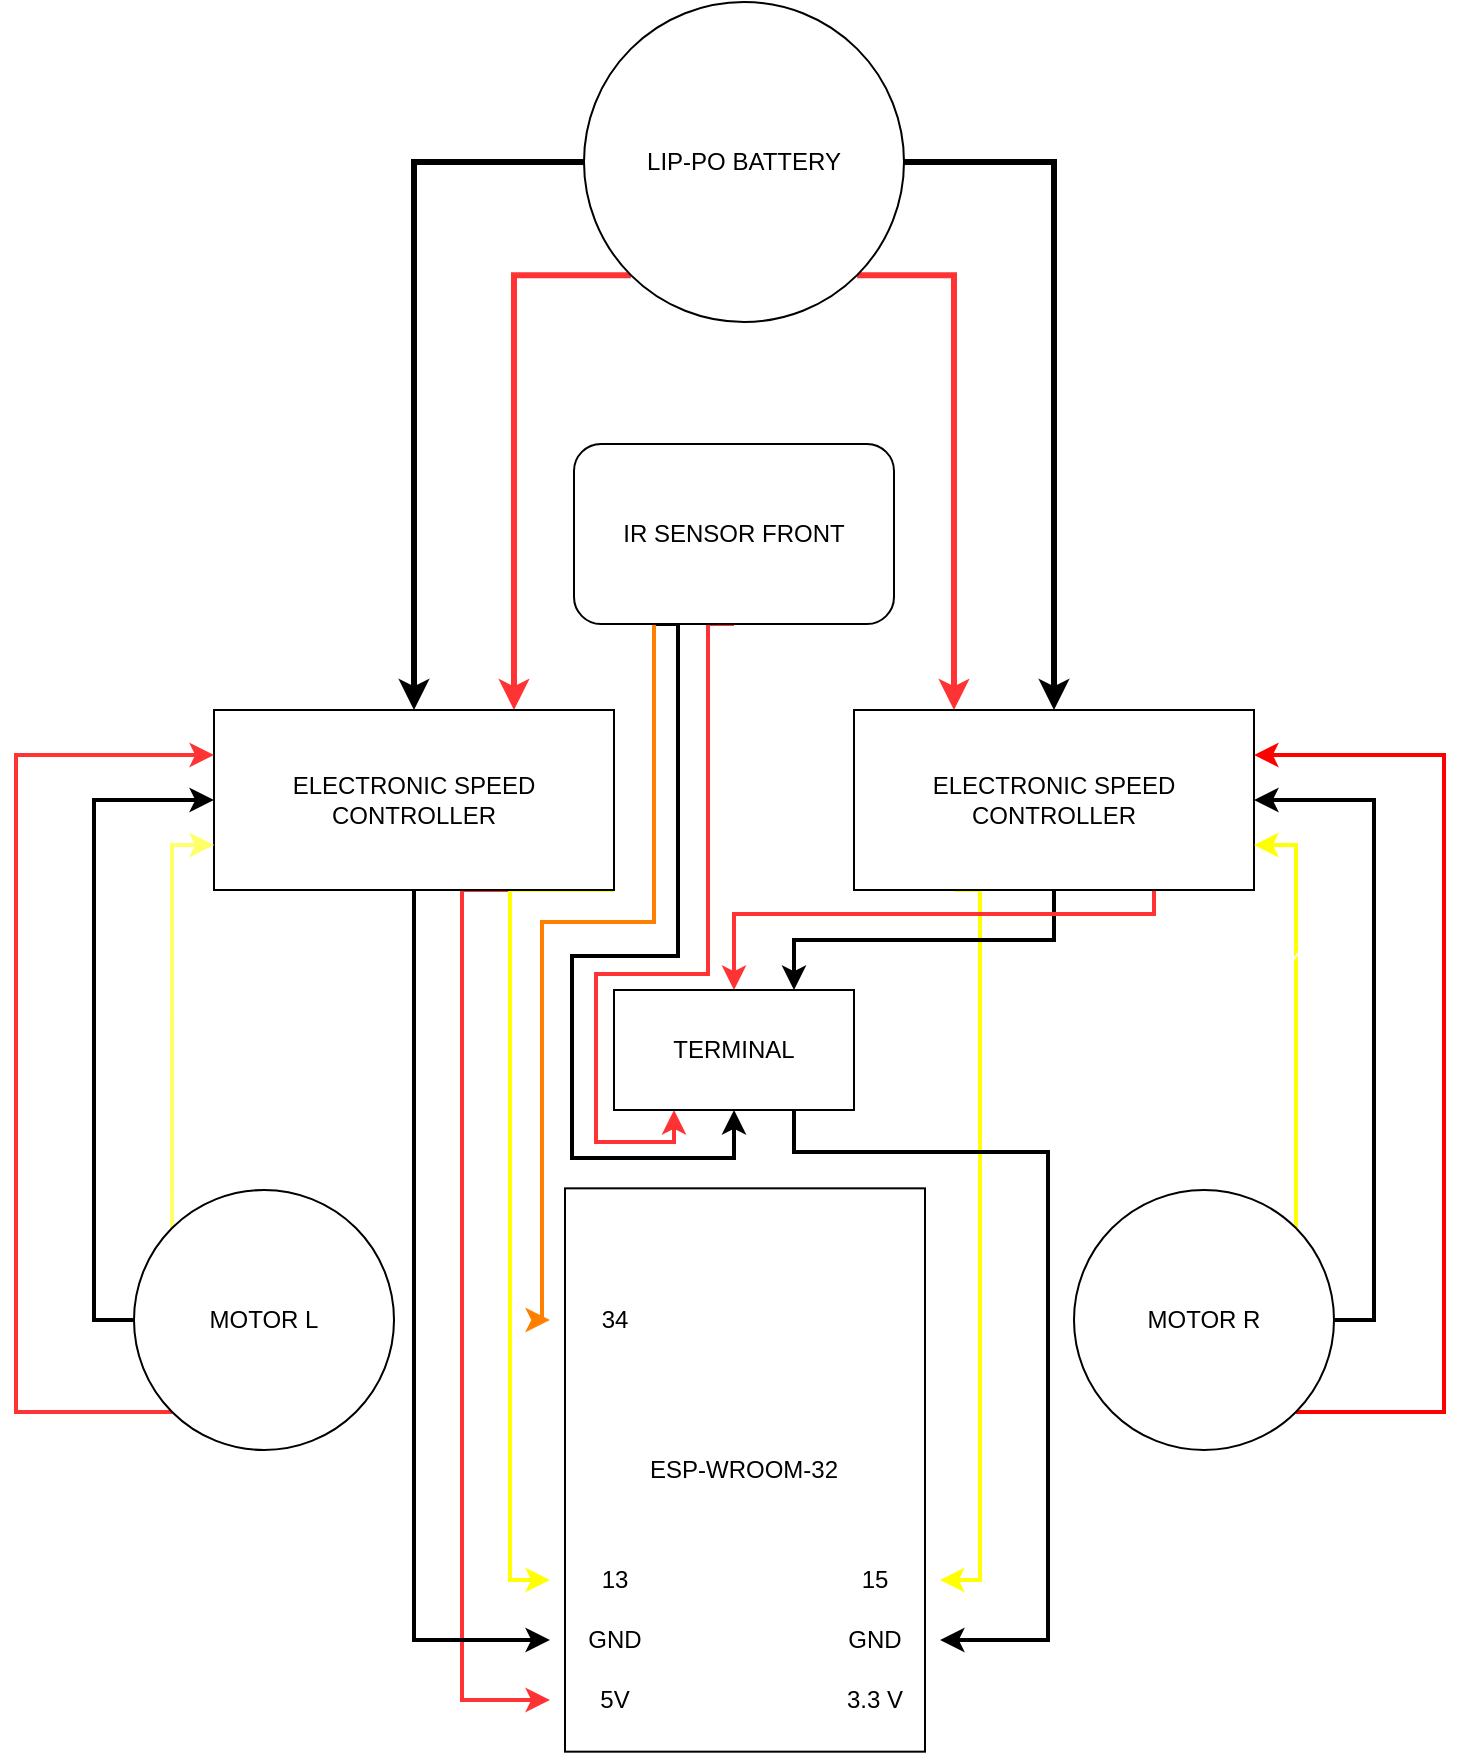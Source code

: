 <mxfile version="24.8.6">
  <diagram name="Page-1" id="nzTYGpgPUdgW_2lGvlDp">
    <mxGraphModel grid="0" page="1" gridSize="10" guides="1" tooltips="1" connect="1" arrows="1" fold="1" pageScale="1" pageWidth="850" pageHeight="1100" math="0" shadow="0">
      <root>
        <mxCell id="0" />
        <mxCell id="1" parent="0" />
        <mxCell id="QEG5jgA1LA05SdxWAVT9-53" style="edgeStyle=orthogonalEdgeStyle;rounded=0;orthogonalLoop=1;jettySize=auto;html=1;exitX=0.25;exitY=1;exitDx=0;exitDy=0;entryX=0.5;entryY=1;entryDx=0;entryDy=0;strokeWidth=2;" edge="1" parent="1" source="QEG5jgA1LA05SdxWAVT9-2" target="QEG5jgA1LA05SdxWAVT9-22">
          <mxGeometry relative="1" as="geometry">
            <Array as="points">
              <mxPoint x="392" y="317" />
              <mxPoint x="392" y="483" />
              <mxPoint x="339" y="483" />
              <mxPoint x="339" y="584" />
              <mxPoint x="420" y="584" />
            </Array>
          </mxGeometry>
        </mxCell>
        <mxCell id="QEG5jgA1LA05SdxWAVT9-55" style="edgeStyle=orthogonalEdgeStyle;rounded=0;orthogonalLoop=1;jettySize=auto;html=1;exitX=0.5;exitY=1;exitDx=0;exitDy=0;entryX=0.25;entryY=1;entryDx=0;entryDy=0;strokeWidth=2;strokeColor=#FF3333;" edge="1" parent="1" source="QEG5jgA1LA05SdxWAVT9-2" target="QEG5jgA1LA05SdxWAVT9-22">
          <mxGeometry relative="1" as="geometry">
            <Array as="points">
              <mxPoint x="407" y="317" />
              <mxPoint x="407" y="492" />
              <mxPoint x="351" y="492" />
              <mxPoint x="351" y="576" />
              <mxPoint x="390" y="576" />
            </Array>
          </mxGeometry>
        </mxCell>
        <mxCell id="QEG5jgA1LA05SdxWAVT9-57" style="edgeStyle=orthogonalEdgeStyle;rounded=0;orthogonalLoop=1;jettySize=auto;html=1;exitX=0.25;exitY=1;exitDx=0;exitDy=0;entryX=0;entryY=0.5;entryDx=0;entryDy=0;strokeWidth=2;strokeColor=#FF8000;" edge="1" parent="1" source="QEG5jgA1LA05SdxWAVT9-2" target="QEG5jgA1LA05SdxWAVT9-21">
          <mxGeometry relative="1" as="geometry">
            <Array as="points">
              <mxPoint x="380" y="466" />
              <mxPoint x="324" y="466" />
              <mxPoint x="324" y="665" />
            </Array>
          </mxGeometry>
        </mxCell>
        <mxCell id="QEG5jgA1LA05SdxWAVT9-2" value="IR SENSOR FRONT" style="rounded=1;whiteSpace=wrap;html=1;" vertex="1" parent="1">
          <mxGeometry x="340" y="227" width="160" height="90" as="geometry" />
        </mxCell>
        <mxCell id="QEG5jgA1LA05SdxWAVT9-47" style="edgeStyle=orthogonalEdgeStyle;rounded=0;orthogonalLoop=1;jettySize=auto;html=1;entryX=0.5;entryY=0;entryDx=0;entryDy=0;strokeWidth=3;" edge="1" parent="1" source="QEG5jgA1LA05SdxWAVT9-3" target="QEG5jgA1LA05SdxWAVT9-5">
          <mxGeometry relative="1" as="geometry">
            <Array as="points">
              <mxPoint x="260" y="86" />
            </Array>
          </mxGeometry>
        </mxCell>
        <mxCell id="QEG5jgA1LA05SdxWAVT9-49" style="edgeStyle=orthogonalEdgeStyle;rounded=0;orthogonalLoop=1;jettySize=auto;html=1;exitX=0;exitY=1;exitDx=0;exitDy=0;entryX=0.75;entryY=0;entryDx=0;entryDy=0;strokeColor=#FF3333;strokeWidth=3;" edge="1" parent="1" source="QEG5jgA1LA05SdxWAVT9-3" target="QEG5jgA1LA05SdxWAVT9-5">
          <mxGeometry relative="1" as="geometry">
            <Array as="points">
              <mxPoint x="310" y="143" />
            </Array>
          </mxGeometry>
        </mxCell>
        <mxCell id="QEG5jgA1LA05SdxWAVT9-50" style="edgeStyle=orthogonalEdgeStyle;rounded=0;orthogonalLoop=1;jettySize=auto;html=1;exitX=1;exitY=1;exitDx=0;exitDy=0;entryX=0.25;entryY=0;entryDx=0;entryDy=0;strokeColor=#FF3333;strokeWidth=3;" edge="1" parent="1" source="QEG5jgA1LA05SdxWAVT9-3" target="QEG5jgA1LA05SdxWAVT9-4">
          <mxGeometry relative="1" as="geometry">
            <Array as="points">
              <mxPoint x="530" y="143" />
            </Array>
          </mxGeometry>
        </mxCell>
        <mxCell id="QEG5jgA1LA05SdxWAVT9-51" style="edgeStyle=orthogonalEdgeStyle;rounded=0;orthogonalLoop=1;jettySize=auto;html=1;exitX=1;exitY=0.5;exitDx=0;exitDy=0;entryX=0.5;entryY=0;entryDx=0;entryDy=0;strokeWidth=3;" edge="1" parent="1" source="QEG5jgA1LA05SdxWAVT9-3" target="QEG5jgA1LA05SdxWAVT9-4">
          <mxGeometry relative="1" as="geometry" />
        </mxCell>
        <mxCell id="QEG5jgA1LA05SdxWAVT9-3" value="LIP-PO BATTERY" style="ellipse;whiteSpace=wrap;html=1;aspect=fixed;" vertex="1" parent="1">
          <mxGeometry x="345" y="6" width="160" height="160" as="geometry" />
        </mxCell>
        <mxCell id="QEG5jgA1LA05SdxWAVT9-43" style="edgeStyle=orthogonalEdgeStyle;rounded=0;orthogonalLoop=1;jettySize=auto;html=1;exitX=0.25;exitY=1;exitDx=0;exitDy=0;entryX=1;entryY=0.5;entryDx=0;entryDy=0;strokeWidth=2;strokeColor=#FFFF00;" edge="1" parent="1" source="QEG5jgA1LA05SdxWAVT9-4" target="QEG5jgA1LA05SdxWAVT9-20">
          <mxGeometry relative="1" as="geometry">
            <Array as="points">
              <mxPoint x="543" y="450" />
              <mxPoint x="543" y="795" />
            </Array>
          </mxGeometry>
        </mxCell>
        <mxCell id="QEG5jgA1LA05SdxWAVT9-44" style="edgeStyle=orthogonalEdgeStyle;rounded=0;orthogonalLoop=1;jettySize=auto;html=1;exitX=0.5;exitY=1;exitDx=0;exitDy=0;entryX=0.75;entryY=0;entryDx=0;entryDy=0;strokeWidth=2;" edge="1" parent="1" source="QEG5jgA1LA05SdxWAVT9-4" target="QEG5jgA1LA05SdxWAVT9-22">
          <mxGeometry relative="1" as="geometry" />
        </mxCell>
        <mxCell id="QEG5jgA1LA05SdxWAVT9-45" style="edgeStyle=orthogonalEdgeStyle;rounded=0;orthogonalLoop=1;jettySize=auto;html=1;exitX=0.75;exitY=1;exitDx=0;exitDy=0;entryX=0.5;entryY=0;entryDx=0;entryDy=0;strokeWidth=2;strokeColor=#FF3333;" edge="1" parent="1" source="QEG5jgA1LA05SdxWAVT9-4" target="QEG5jgA1LA05SdxWAVT9-22">
          <mxGeometry relative="1" as="geometry">
            <Array as="points">
              <mxPoint x="630" y="462" />
              <mxPoint x="420" y="462" />
            </Array>
          </mxGeometry>
        </mxCell>
        <mxCell id="QEG5jgA1LA05SdxWAVT9-4" value="ELECTRONIC SPEED CONTROLLER" style="rounded=0;whiteSpace=wrap;html=1;" vertex="1" parent="1">
          <mxGeometry x="480" y="360" width="200" height="90" as="geometry" />
        </mxCell>
        <mxCell id="QEG5jgA1LA05SdxWAVT9-37" style="edgeStyle=orthogonalEdgeStyle;rounded=0;orthogonalLoop=1;jettySize=auto;html=1;exitX=0.75;exitY=1;exitDx=0;exitDy=0;entryX=0;entryY=0.5;entryDx=0;entryDy=0;strokeWidth=2;strokeColor=#FF3333;" edge="1" parent="1" source="QEG5jgA1LA05SdxWAVT9-5" target="QEG5jgA1LA05SdxWAVT9-13">
          <mxGeometry relative="1" as="geometry">
            <Array as="points">
              <mxPoint x="284" y="450" />
              <mxPoint x="284" y="855" />
            </Array>
          </mxGeometry>
        </mxCell>
        <mxCell id="QEG5jgA1LA05SdxWAVT9-38" style="edgeStyle=orthogonalEdgeStyle;rounded=0;orthogonalLoop=1;jettySize=auto;html=1;exitX=0.5;exitY=1;exitDx=0;exitDy=0;entryX=0;entryY=0.5;entryDx=0;entryDy=0;strokeWidth=2;" edge="1" parent="1" source="QEG5jgA1LA05SdxWAVT9-5" target="QEG5jgA1LA05SdxWAVT9-15">
          <mxGeometry relative="1" as="geometry" />
        </mxCell>
        <mxCell id="QEG5jgA1LA05SdxWAVT9-42" style="edgeStyle=orthogonalEdgeStyle;rounded=0;orthogonalLoop=1;jettySize=auto;html=1;exitX=1;exitY=1;exitDx=0;exitDy=0;entryX=0;entryY=0.5;entryDx=0;entryDy=0;strokeWidth=2;strokeColor=#FFFF00;" edge="1" parent="1" source="QEG5jgA1LA05SdxWAVT9-5" target="QEG5jgA1LA05SdxWAVT9-18">
          <mxGeometry relative="1" as="geometry">
            <Array as="points">
              <mxPoint x="308" y="450" />
              <mxPoint x="308" y="795" />
            </Array>
          </mxGeometry>
        </mxCell>
        <mxCell id="QEG5jgA1LA05SdxWAVT9-5" value="ELECTRONIC SPEED CONTROLLER" style="rounded=0;whiteSpace=wrap;html=1;" vertex="1" parent="1">
          <mxGeometry x="160" y="360" width="200" height="90" as="geometry" />
        </mxCell>
        <mxCell id="QEG5jgA1LA05SdxWAVT9-27" style="edgeStyle=orthogonalEdgeStyle;rounded=0;orthogonalLoop=1;jettySize=auto;html=1;exitX=0;exitY=0;exitDx=0;exitDy=0;entryX=0;entryY=0.75;entryDx=0;entryDy=0;strokeColor=#fbfbfb;" edge="1" parent="1" source="QEG5jgA1LA05SdxWAVT9-6" target="QEG5jgA1LA05SdxWAVT9-5">
          <mxGeometry relative="1" as="geometry" />
        </mxCell>
        <mxCell id="QEG5jgA1LA05SdxWAVT9-28" style="edgeStyle=orthogonalEdgeStyle;rounded=0;orthogonalLoop=1;jettySize=auto;html=1;exitX=0;exitY=0.5;exitDx=0;exitDy=0;entryX=0;entryY=0.5;entryDx=0;entryDy=0;strokeWidth=2;" edge="1" parent="1" source="QEG5jgA1LA05SdxWAVT9-6" target="QEG5jgA1LA05SdxWAVT9-5">
          <mxGeometry relative="1" as="geometry" />
        </mxCell>
        <mxCell id="QEG5jgA1LA05SdxWAVT9-29" style="edgeStyle=orthogonalEdgeStyle;rounded=0;orthogonalLoop=1;jettySize=auto;html=1;exitX=0;exitY=1;exitDx=0;exitDy=0;entryX=0;entryY=0.25;entryDx=0;entryDy=0;strokeColor=#FF3333;strokeWidth=2;" edge="1" parent="1" source="QEG5jgA1LA05SdxWAVT9-6" target="QEG5jgA1LA05SdxWAVT9-5">
          <mxGeometry relative="1" as="geometry">
            <Array as="points">
              <mxPoint x="61" y="711" />
              <mxPoint x="61" y="383" />
            </Array>
          </mxGeometry>
        </mxCell>
        <mxCell id="QEG5jgA1LA05SdxWAVT9-30" style="edgeStyle=orthogonalEdgeStyle;rounded=0;orthogonalLoop=1;jettySize=auto;html=1;exitX=0;exitY=0;exitDx=0;exitDy=0;entryX=0;entryY=0.75;entryDx=0;entryDy=0;strokeColor=#FFFF66;strokeWidth=2;" edge="1" parent="1" source="QEG5jgA1LA05SdxWAVT9-6" target="QEG5jgA1LA05SdxWAVT9-5">
          <mxGeometry relative="1" as="geometry" />
        </mxCell>
        <mxCell id="QEG5jgA1LA05SdxWAVT9-6" value="MOTOR L" style="ellipse;whiteSpace=wrap;html=1;aspect=fixed;" vertex="1" parent="1">
          <mxGeometry x="120" y="600" width="130" height="130" as="geometry" />
        </mxCell>
        <mxCell id="QEG5jgA1LA05SdxWAVT9-31" style="edgeStyle=orthogonalEdgeStyle;rounded=0;orthogonalLoop=1;jettySize=auto;html=1;exitX=1;exitY=0;exitDx=0;exitDy=0;entryX=1;entryY=0.75;entryDx=0;entryDy=0;strokeColor=#FFFF00;strokeWidth=2;" edge="1" parent="1" source="QEG5jgA1LA05SdxWAVT9-7" target="QEG5jgA1LA05SdxWAVT9-4">
          <mxGeometry relative="1" as="geometry" />
        </mxCell>
        <mxCell id="QEG5jgA1LA05SdxWAVT9-32" style="edgeStyle=orthogonalEdgeStyle;rounded=0;orthogonalLoop=1;jettySize=auto;html=1;exitX=1;exitY=0.5;exitDx=0;exitDy=0;entryX=1;entryY=0.5;entryDx=0;entryDy=0;strokeWidth=2;" edge="1" parent="1" source="QEG5jgA1LA05SdxWAVT9-7" target="QEG5jgA1LA05SdxWAVT9-4">
          <mxGeometry relative="1" as="geometry" />
        </mxCell>
        <mxCell id="QEG5jgA1LA05SdxWAVT9-33" style="edgeStyle=orthogonalEdgeStyle;rounded=0;orthogonalLoop=1;jettySize=auto;html=1;exitX=1;exitY=1;exitDx=0;exitDy=0;entryX=1;entryY=0.25;entryDx=0;entryDy=0;strokeColor=#FF0000;strokeWidth=2;" edge="1" parent="1" source="QEG5jgA1LA05SdxWAVT9-7" target="QEG5jgA1LA05SdxWAVT9-4">
          <mxGeometry relative="1" as="geometry">
            <Array as="points">
              <mxPoint x="775" y="711" />
              <mxPoint x="775" y="383" />
            </Array>
          </mxGeometry>
        </mxCell>
        <mxCell id="QEG5jgA1LA05SdxWAVT9-7" value="MOTOR R" style="ellipse;whiteSpace=wrap;html=1;aspect=fixed;" vertex="1" parent="1">
          <mxGeometry x="590" y="600" width="130" height="130" as="geometry" />
        </mxCell>
        <mxCell id="QEG5jgA1LA05SdxWAVT9-46" style="edgeStyle=orthogonalEdgeStyle;rounded=0;orthogonalLoop=1;jettySize=auto;html=1;exitX=0.75;exitY=1;exitDx=0;exitDy=0;entryX=1;entryY=0.5;entryDx=0;entryDy=0;strokeWidth=2;" edge="1" parent="1" source="QEG5jgA1LA05SdxWAVT9-22" target="QEG5jgA1LA05SdxWAVT9-16">
          <mxGeometry relative="1" as="geometry">
            <Array as="points">
              <mxPoint x="450" y="581" />
              <mxPoint x="577" y="581" />
              <mxPoint x="577" y="825" />
            </Array>
          </mxGeometry>
        </mxCell>
        <mxCell id="QEG5jgA1LA05SdxWAVT9-22" value="TERMINAL" style="rounded=0;whiteSpace=wrap;html=1;" vertex="1" parent="1">
          <mxGeometry x="360" y="500" width="120" height="60" as="geometry" />
        </mxCell>
        <mxCell id="QEG5jgA1LA05SdxWAVT9-23" value="" style="group" connectable="0" vertex="1" parent="1">
          <mxGeometry x="328" y="610" width="195" height="260" as="geometry" />
        </mxCell>
        <mxCell id="QEG5jgA1LA05SdxWAVT9-11" value="" style="rounded=0;whiteSpace=wrap;html=1;rotation=-90;movable=1;resizable=1;rotatable=1;deletable=1;editable=1;locked=0;connectable=1;" vertex="1" parent="QEG5jgA1LA05SdxWAVT9-23">
          <mxGeometry x="-43.333" y="40" width="281.667" height="180" as="geometry" />
        </mxCell>
        <mxCell id="QEG5jgA1LA05SdxWAVT9-12" value="ESP-WROOM-32" style="text;html=1;align=center;verticalAlign=middle;whiteSpace=wrap;rounded=0;movable=1;resizable=1;rotatable=1;deletable=1;editable=1;locked=0;connectable=1;" vertex="1" parent="QEG5jgA1LA05SdxWAVT9-23">
          <mxGeometry x="43.333" y="90" width="108.333" height="80" as="geometry" />
        </mxCell>
        <mxCell id="QEG5jgA1LA05SdxWAVT9-13" value="5V" style="text;html=1;align=center;verticalAlign=middle;whiteSpace=wrap;rounded=0;movable=1;resizable=1;rotatable=1;deletable=1;editable=1;locked=0;connectable=1;" vertex="1" parent="QEG5jgA1LA05SdxWAVT9-23">
          <mxGeometry y="230" width="65" height="30" as="geometry" />
        </mxCell>
        <mxCell id="QEG5jgA1LA05SdxWAVT9-14" value="3.3 V" style="text;html=1;align=center;verticalAlign=middle;whiteSpace=wrap;rounded=0;movable=1;resizable=1;rotatable=1;deletable=1;editable=1;locked=0;connectable=1;" vertex="1" parent="QEG5jgA1LA05SdxWAVT9-23">
          <mxGeometry x="130" y="230" width="65" height="30" as="geometry" />
        </mxCell>
        <mxCell id="QEG5jgA1LA05SdxWAVT9-15" value="GND" style="text;html=1;align=center;verticalAlign=middle;whiteSpace=wrap;rounded=0;movable=1;resizable=1;rotatable=1;deletable=1;editable=1;locked=0;connectable=1;" vertex="1" parent="QEG5jgA1LA05SdxWAVT9-23">
          <mxGeometry y="200" width="65" height="30" as="geometry" />
        </mxCell>
        <mxCell id="QEG5jgA1LA05SdxWAVT9-16" value="GND" style="text;html=1;align=center;verticalAlign=middle;whiteSpace=wrap;rounded=0;movable=1;resizable=1;rotatable=1;deletable=1;editable=1;locked=0;connectable=1;" vertex="1" parent="QEG5jgA1LA05SdxWAVT9-23">
          <mxGeometry x="130" y="200" width="65" height="30" as="geometry" />
        </mxCell>
        <mxCell id="QEG5jgA1LA05SdxWAVT9-18" value="13" style="text;html=1;align=center;verticalAlign=middle;whiteSpace=wrap;rounded=0;movable=1;resizable=1;rotatable=1;deletable=1;editable=1;locked=0;connectable=1;" vertex="1" parent="QEG5jgA1LA05SdxWAVT9-23">
          <mxGeometry y="170" width="65" height="30" as="geometry" />
        </mxCell>
        <mxCell id="QEG5jgA1LA05SdxWAVT9-20" value="15" style="text;html=1;align=center;verticalAlign=middle;whiteSpace=wrap;rounded=0;movable=1;resizable=1;rotatable=1;deletable=1;editable=1;locked=0;connectable=1;" vertex="1" parent="QEG5jgA1LA05SdxWAVT9-23">
          <mxGeometry x="130" y="170" width="65" height="30" as="geometry" />
        </mxCell>
        <mxCell id="QEG5jgA1LA05SdxWAVT9-21" value="34" style="text;html=1;align=center;verticalAlign=middle;whiteSpace=wrap;rounded=0;movable=1;resizable=1;rotatable=1;deletable=1;editable=1;locked=0;connectable=1;" vertex="1" parent="QEG5jgA1LA05SdxWAVT9-23">
          <mxGeometry y="40" width="65" height="30" as="geometry" />
        </mxCell>
        <mxCell id="QEG5jgA1LA05SdxWAVT9-24" value="" style="endArrow=none;html=1;rounded=0;strokeColor=#FFFFFF;" edge="1" parent="1">
          <mxGeometry width="50" height="50" relative="1" as="geometry">
            <mxPoint x="590" y="610" as="sourcePoint" />
            <mxPoint x="730" y="450" as="targetPoint" />
          </mxGeometry>
        </mxCell>
      </root>
    </mxGraphModel>
  </diagram>
</mxfile>

